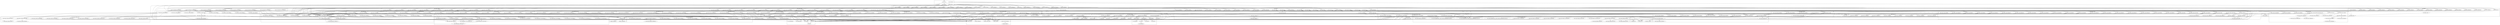 digraph {
graph [overlap=false]
subgraph cluster_Test_More_Tools {
	label="Test::More::Tools";
	"Test::More::Tools::BEGIN@11";
	"Test::More::Tools::BEGIN@7";
	"Test::More::Tools::BEGIN@3";
	"Test::More::Tools::BEGIN@12";
	"Test::More::Tools::BEGIN@2";
	"Test::More::Tools::BEGIN@5";
	"Test::More::Tools::BEGIN@145";
}
subgraph cluster_Test_Stream_ExitMagic_Context {
	label="Test::Stream::ExitMagic::Context";
	"Test::Stream::ExitMagic::Context::BEGIN@2";
	"Test::Stream::ExitMagic::Context::BEGIN@5";
	"Test::Stream::ExitMagic::Context::BEGIN@3";
	"Test::Stream::ExitMagic::Context::init";
	"Test::Stream::ExitMagic::Context::snapshot";
}
subgraph cluster_Test_Stream_Util {
	label="Test::Stream::Util";
	"Test::Stream::Util::_local_protect";
	"Test::Stream::Util::BEGIN@3";
	"Test::Stream::Util::BEGIN@7";
	"Test::Stream::Util::BEGIN@170";
	"Test::Stream::Util::BEGIN@5";
	"Test::Stream::Util::BEGIN@2";
	"Test::Stream::Util::BEGIN@6";
	"Test::Stream::Util::BEGIN@81";
}
subgraph cluster_Test_Stream_IOSets {
	label="Test::Stream::IOSets";
	"Test::Stream::IOSets::BEGIN@2";
	"Test::Stream::IOSets::open_handles";
	"Test::Stream::IOSets::BEGIN@3";
	"Test::Stream::IOSets::_apply_layers";
	"Test::Stream::IOSets::CORE:binmode";
	"Test::Stream::IOSets::BEGIN@5";
	"Test::Stream::IOSets::CORE:open";
	"Test::Stream::IOSets::new";
	"Test::Stream::IOSets::CORE:select";
	"Test::Stream::IOSets::_copy_io_layers";
	"Test::Stream::IOSets::_autoflush";
	"Test::Stream::IOSets::reset_legacy";
	"Test::Stream::IOSets::CORE:match";
	"Test::Stream::IOSets::init_legacy";
	"Test::Stream::IOSets::__ANON__[lib/Test/Stream/IOSets.pm:76]";
}
subgraph cluster_Test_Stream_Exporter_Meta {
	label="Test::Stream::Exporter::Meta";
	"Test::Stream::Exporter::Meta::add_default";
	"Test::Stream::Exporter::Meta::BEGIN@89";
	"Test::Stream::Exporter::Meta::BEGIN@3";
	"Test::Stream::Exporter::Meta::default";
	"Test::Stream::Exporter::Meta::get";
	"Test::Stream::Exporter::Meta::BEGIN@101";
	"Test::Stream::Exporter::Meta::add_default_bulk";
	"Test::Stream::Exporter::Meta::BEGIN@100";
	"Test::Stream::Exporter::Meta::exports";
	"Test::Stream::Exporter::Meta::new";
	"Test::Stream::Exporter::Meta::BEGIN@2";
	"Test::Stream::Exporter::Meta::BEGIN@100.1";
	"Test::Stream::Exporter::Meta::add";
	"Test::Stream::Exporter::Meta::add_bulk";
	"Test::Stream::Exporter::Meta::BEGIN@101.2";
	"Test::Stream::Exporter::Meta::BEGIN@5";
}
subgraph cluster_Test_Stream_Meta {
	label="Test::Stream::Meta";
	"Test::Stream::Meta::BEGIN@6";
	"Test::Stream::Meta::BEGIN@12";
	"Test::Stream::Meta::BEGIN@3";
	"Test::Stream::Meta::BEGIN@5";
	"Test::Stream::Meta::init_tester";
	"Test::Stream::Meta::is_tester";
	"Test::Stream::Meta::BEGIN@8";
	"Test::Stream::Meta::BEGIN@2";
	"Test::Stream::Meta::BEGIN@14";
}
subgraph cluster_Scalar_Util {
	label="Scalar::Util";
	"Scalar::Util::blessed";
	"Scalar::Util::weaken";
	"Scalar::Util::BEGIN@9";
}
subgraph cluster_Test_Stream_Event_Bail {
	label="Test::Stream::Event::Bail";
	"Test::Stream::Event::Bail::BEGIN@3";
	"Test::Stream::Event::Bail::BEGIN@2";
	"Test::Stream::Event::Bail::BEGIN@5";
}
subgraph cluster_Test_Stream_Carp {
	label="Test::Stream::Carp";
	"Test::Stream::Carp::BEGIN@2";
	"Test::Stream::Carp::BEGIN@5";
	"Test::Stream::Carp::BEGIN@3";
}
subgraph cluster_Test_More {
	label="Test::More";
	"Test::More::BEGIN@12";
	"Test::More::import_extra";
	"Test::More::BEGIN@16";
	"Test::More::BEGIN@15";
	"Test::More::BEGIN@121";
	"Test::More::BEGIN@225";
	"Test::More::BEGIN@10";
	"Test::More::done_testing";
	"Test::More::BEGIN@4";
	"Test::More::BEGIN@19";
	"Test::More::BEGIN@23";
	"Test::More::import";
	"Test::More::BEGIN@5";
	"Test::More::ok";
	"Test::More::BEGIN@11";
	"Test::More::BEGIN@3";
	"Test::More::BEGIN@18";
	"Test::More::BEGIN@13";
	"Test::More::BEGIN@53";
	"Test::More::BEGIN@260";
	"Test::More::BEGIN@21";
}
subgraph cluster_Test_Stream_Event_Note {
	label="Test::Stream::Event::Note";
	"Test::Stream::Event::Note::BEGIN@5";
	"Test::Stream::Event::Note::BEGIN@10";
	"Test::Stream::Event::Note::BEGIN@3";
	"Test::Stream::Event::Note::BEGIN@2";
}
subgraph cluster_Test_Stream_Exporter {
	label="Test::Stream::Exporter";
	"Test::Stream::Exporter::default_exports";
	"Test::Stream::Exporter::export_to";
	"Test::Stream::Exporter::__ANON__[lib/Test/Stream/Exporter.pm:39]";
	"Test::Stream::Exporter::exports";
	"Test::Stream::Exporter::BEGIN@3";
	"Test::Stream::Exporter::default_export";
	"Test::Stream::Exporter::cleanup";
	"Test::Stream::Exporter::export";
	"Test::Stream::Exporter::export_meta";
	"Test::Stream::Exporter::BEGIN@6";
	"Test::Stream::Exporter::import";
	"Test::Stream::Exporter::BEGIN@17";
	"Test::Stream::Exporter::CORE:subst";
	"Test::Stream::Exporter::BEGIN@72";
	"Test::Stream::Exporter::BEGIN@5";
	"Test::Stream::Exporter::BEGIN@2";
}
subgraph cluster_vars {
	label="vars";
	"vars::import";
	"vars::BEGIN@8";
	"vars::BEGIN@3";
	"vars::BEGIN@7";
	"vars::CORE:match";
}
subgraph cluster_Test_More_DeepCheck_Strict {
	label="Test::More::DeepCheck::Strict";
	"Test::More::DeepCheck::Strict::BEGIN@6";
	"Test::More::DeepCheck::Strict::BEGIN@8";
	"Test::More::DeepCheck::Strict::BEGIN@3";
	"Test::More::DeepCheck::Strict::BEGIN@63";
	"Test::More::DeepCheck::Strict::BEGIN@10";
	"Test::More::DeepCheck::Strict::BEGIN@5";
	"Test::More::DeepCheck::Strict::BEGIN@2";
	"Test::More::DeepCheck::Strict::BEGIN@7";
}
subgraph cluster_Test_Stream_ExitMagic {
	label="Test::Stream::ExitMagic";
	"Test::Stream::ExitMagic::BEGIN@7";
	"Test::Stream::ExitMagic::init";
	"Test::Stream::ExitMagic::do_magic";
	"Test::Stream::ExitMagic::BEGIN@2";
	"Test::Stream::ExitMagic::be_helpful_magic";
	"Test::Stream::ExitMagic::BEGIN@3";
}
subgraph cluster_warnings_register {
	label="warnings::register";
	"warnings::register::import";
}
subgraph cluster_PerlIO {
	label="PerlIO";
	"PerlIO::get_layers";
}
subgraph cluster_Test_Stream_Event_Ok {
	label="Test::Stream::Event::Ok";
	"Test::Stream::Event::Ok::BEGIN@9";
	"Test::Stream::Event::Ok::BEGIN@7";
	"Test::Stream::Event::Ok::init";
	"Test::Stream::Event::Ok::BEGIN@3";
	"Test::Stream::Event::Ok::BEGIN@136";
	"Test::Stream::Event::Ok::to_tap";
	"Test::Stream::Event::Ok::CORE:subst";
	"Test::Stream::Event::Ok::BEGIN@2";
	"Test::Stream::Event::Ok::BEGIN@6";
	"Test::Stream::Event::Ok::BEGIN@5";
}
subgraph cluster_Test_Stream_ArrayBase_Meta {
	label="Test::Stream::ArrayBase::Meta";
	"Test::Stream::ArrayBase::Meta::BEGIN@106";
	"Test::Stream::ArrayBase::Meta::BEGIN@3";
	"Test::Stream::ArrayBase::Meta::add_accessors";
	"Test::Stream::ArrayBase::Meta::BEGIN@2";
	"Test::Stream::ArrayBase::Meta::_GROW";
	"Test::Stream::ArrayBase::Meta::BEGIN@5";
	"Test::Stream::ArrayBase::Meta::get";
	"Test::Stream::ArrayBase::Meta::BEGIN@57";
	"Test::Stream::ArrayBase::Meta::new";
	"Test::Stream::ArrayBase::Meta::baseclass";
	"Test::Stream::ArrayBase::Meta::subclass";
	"Test::Stream::ArrayBase::Meta::fields";
}
subgraph cluster_Test_Stream_Block {
	label="Test::Stream::Block";
	"Test::Stream::Block::BEGIN@3";
	"Test::Stream::Block::BEGIN@6";
	"Test::Stream::Block::BEGIN@176";
	"Test::Stream::Block::BEGIN@8";
	"Test::Stream::Block::BEGIN@5";
	"Test::Stream::Block::BEGIN@2";
}
subgraph cluster_Config {
	label="Config";
	"Config::FETCH";
	"Config::TIEHASH";
	"Config::BEGIN@10";
	"Config::BEGIN@9";
	"Config::import";
	"Config::BEGIN@47";
	"Config::BEGIN@11";
}
subgraph cluster_UNIVERSAL {
	label="UNIVERSAL";
	"UNIVERSAL::VERSION";
	"UNIVERSAL::can";
	"UNIVERSAL::isa";
}
subgraph cluster_Test_Stream_Subtest {
	label="Test::Stream::Subtest";
	"Test::Stream::Subtest::BEGIN@38";
	"Test::Stream::Subtest::BEGIN@12";
	"Test::Stream::Subtest::BEGIN@5";
	"Test::Stream::Subtest::BEGIN@3";
	"Test::Stream::Subtest::BEGIN@10";
	"Test::Stream::Subtest::BEGIN@14";
	"Test::Stream::Subtest::BEGIN@11";
	"Test::Stream::Subtest::BEGIN@9";
	"Test::Stream::Subtest::BEGIN@2";
}
subgraph cluster_strict {
	label="strict";
	"strict::CORE:regcomp";
	"strict::CORE:match";
	"strict::import";
	"strict::bits";
	"strict::unimport";
}
subgraph cluster_Test_Stream_HashBase {
	label="Test::Stream::HashBase";
	"Test::Stream::HashBase::BEGIN@9";
	"Test::Stream::HashBase::BEGIN@3";
	"Test::Stream::HashBase::BEGIN@2";
	"Test::Stream::HashBase::apply_to";
	"Test::Stream::HashBase::BEGIN@5";
	"Test::Stream::HashBase::BEGIN@6";
	"Test::Stream::HashBase::CORE:subst";
	"Test::Stream::HashBase::new";
	"Test::Stream::HashBase::BEGIN@7";
	"Test::Stream::HashBase::new_ordered";
	"Test::Stream::HashBase::BEGIN@24";
	"Test::Stream::HashBase::import";
}
subgraph cluster_Test_Stream_Event {
	label="Test::Stream::Event";
	"Test::Stream::Event::BEGIN@3";
	"Test::Stream::Event::BEGIN@5";
	"Test::Stream::Event::init";
	"Test::Stream::Event::BEGIN@6";
	"Test::Stream::Event::encoding";
	"Test::Stream::Event::import";
	"Test::Stream::Event::BEGIN@2";
	"Test::Stream::Event::BEGIN@8";
}
subgraph cluster_Test_Stream_Event_Plan {
	label="Test::Stream::Event::Plan";
	"Test::Stream::Event::Plan::BEGIN@10";
	"Test::Stream::Event::Plan::BEGIN@3";
	"Test::Stream::Event::Plan::BEGIN@5";
	"Test::Stream::Event::Plan::init";
	"Test::Stream::Event::Plan::to_tap";
	"Test::Stream::Event::Plan::BEGIN@2";
}
subgraph cluster_warnings {
	label="warnings";
	"warnings::CORE:regcomp";
	"warnings::import";
	"warnings::_mkMask";
	"warnings::register_categories";
	"warnings::CORE:match";
	"warnings::unimport";
}
subgraph cluster_List_Util {
	label="List::Util";
	"List::Util::BEGIN@9";
	"List::Util::BEGIN@30";
}
subgraph cluster_version {
	label="version";
	"version::(cmp";
	"version::(bool";
}
subgraph cluster_main {
	label="main";
	"main::BEGIN@2";
	"main::RUNTIME";
	"main::BEGIN@1";
	"main::BEGIN@4";
	"main::NULL";
}
subgraph cluster_Test_More_DeepCheck {
	label="Test::More::DeepCheck";
	"Test::More::DeepCheck::BEGIN@2";
	"Test::More::DeepCheck::BEGIN@3";
	"Test::More::DeepCheck::BEGIN@5";
}
subgraph cluster_Test_Stream_Context {
	label="Test::Stream::Context";
	"Test::Stream::Context::BEGIN@7";
	"Test::Stream::Context::BEGIN@427";
	"Test::Stream::Context::BEGIN@408";
	"Test::Stream::Context::BEGIN@2";
	"Test::Stream::Context::BEGIN@9";
	"Test::Stream::Context::BEGIN@12";
	"Test::Stream::Context::BEGIN@386";
	"Test::Stream::Context::CORE:match";
	"Test::Stream::Context::ok";
	"Test::Stream::Context::DESTROY";
	"Test::Stream::Context::BEGIN@18";
	"Test::Stream::Context::BEGIN@3";
	"Test::Stream::Context::BEGIN@5";
	"Test::Stream::Context::_plan";
	"Test::Stream::Context::BEGIN@11";
	"Test::Stream::Context::finish";
	"Test::Stream::Context::context";
	"Test::Stream::Context::BEGIN@10";
	"Test::Stream::Context::BEGIN@407";
	"Test::Stream::Context::register_event";
	"Test::Stream::Context::CORE:subst";
	"Test::Stream::Context::BEGIN@434";
	"Test::Stream::Context::snapshot";
	"Test::Stream::Context::BEGIN@14";
	"Test::Stream::Context::_find_context";
	"Test::Stream::Context::BEGIN@426";
	"Test::Stream::Context::BEGIN@78";
	"Test::Stream::Context::BEGIN@24";
	"Test::Stream::Context::_ok";
	"Test::Stream::Context::BEGIN@77";
	"Test::Stream::Context::done_testing";
}
subgraph cluster_Test_Stream_HashBase_Meta {
	label="Test::Stream::HashBase::Meta";
	"Test::Stream::HashBase::Meta::BEGIN@79";
	"Test::Stream::HashBase::Meta::add_accessors";
	"Test::Stream::HashBase::Meta::get";
	"Test::Stream::HashBase::Meta::fields";
	"Test::Stream::HashBase::Meta::BEGIN@3";
	"Test::Stream::HashBase::Meta::__ANON__[lib/Test/Stream/HashBase/Meta.pm:81]";
	"Test::Stream::HashBase::Meta::BEGIN@5";
	"Test::Stream::HashBase::Meta::BEGIN@2";
	"Test::Stream::HashBase::Meta::order";
	"Test::Stream::HashBase::Meta::__ANON__[lib/Test/Stream/HashBase/Meta.pm:82]";
	"Test::Stream::HashBase::Meta::subclass";
	"Test::Stream::HashBase::Meta::new";
	"Test::Stream::HashBase::Meta::baseclass";
	"Test::Stream::HashBase::Meta::__ANON__[lib/Test/Stream/HashBase/Meta.pm:80]";
	"Test::Stream::HashBase::Meta::BEGIN@55";
}
subgraph cluster_Test_Stream {
	label="Test::Stream";
	"Test::Stream::BEGIN@47";
	"Test::Stream::init";
	"Test::Stream::_update_state";
	"Test::Stream::BEGIN@631";
	"Test::Stream::_finalize_event";
	"Test::Stream::BEGIN@3";
	"Test::Stream::ended";
	"Test::Stream::BEGIN@9";
	"Test::Stream::failed";
	"Test::Stream::BEGIN@11";
	"Test::Stream::before_import";
	"Test::Stream::BEGIN@2";
	"Test::Stream::shared";
	"Test::Stream::plan";
	"Test::Stream::BEGIN@15";
	"Test::Stream::END";
	"Test::Stream::send";
	"Test::Stream::_render_tap";
	"Test::Stream::BEGIN@8";
	"Test::Stream::BEGIN@13";
	"Test::Stream::CORE:print";
	"Test::Stream::BEGIN@12";
	"Test::Stream::_process_event";
	"Test::Stream::_reset";
	"Test::Stream::count";
	"Test::Stream::done_testing";
	"Test::Stream::BEGIN@10";
	"Test::Stream::BEGIN@662";
}
subgraph cluster_Test_Stream_Event_Diag {
	label="Test::Stream::Event::Diag";
	"Test::Stream::Event::Diag::BEGIN@5";
	"Test::Stream::Event::Diag::BEGIN@11";
	"Test::Stream::Event::Diag::BEGIN@3";
	"Test::Stream::Event::Diag::BEGIN@2";
	"Test::Stream::Event::Diag::BEGIN@10";
	"Test::Stream::Event::Diag::BEGIN@12";
}
subgraph cluster_Exporter {
	label="Exporter";
	"Exporter::import";
	"Exporter::CORE:subst";
	"Exporter::CORE:match";
}
subgraph cluster_Test_Stream_Event_Subtest {
	label="Test::Stream::Event::Subtest";
	"Test::Stream::Event::Subtest::BEGIN@7";
	"Test::Stream::Event::Subtest::BEGIN@3";
	"Test::Stream::Event::Subtest::BEGIN@9";
	"Test::Stream::Event::Subtest::BEGIN@5";
	"Test::Stream::Event::Subtest::BEGIN@6";
	"Test::Stream::Event::Subtest::BEGIN@2";
}
subgraph cluster_Test_Stream_ArrayBase {
	label="Test::Stream::ArrayBase";
	"Test::Stream::ArrayBase::BEGIN@7";
	"Test::Stream::ArrayBase::import";
	"Test::Stream::ArrayBase::CORE:subst";
	"Test::Stream::ArrayBase::BEGIN@3";
	"Test::Stream::ArrayBase::apply_to";
	"Test::Stream::ArrayBase::BEGIN@5";
	"Test::Stream::ArrayBase::BEGIN@6";
	"Test::Stream::ArrayBase::BEGIN@9";
	"Test::Stream::ArrayBase::BEGIN@29";
	"Test::Stream::ArrayBase::BEGIN@2";
}
subgraph cluster_XSLoader {
	label="XSLoader";
	"XSLoader::load";
}
subgraph cluster_Test_Builder {
	label="Test::Builder";
	"Test::Builder::BEGIN@5";
	"Test::Builder::BEGIN@944";
	"Test::Builder::create";
	"Test::Builder::BEGIN@262";
	"Test::Builder::BEGIN@15";
	"Test::Builder::BEGIN@11";
	"Test::Builder::BEGIN@261";
	"Test::Builder::BEGIN@3";
	"Test::Builder::BEGIN@12";
	"Test::Builder::new";
	"Test::Builder::BEGIN@22";
	"Test::Builder::BEGIN@17";
	"Test::Builder::reset";
	"Test::Builder::BEGIN@13";
	"Test::Builder::BEGIN@18";
	"Test::Builder::BEGIN@4";
	"Test::Builder::BEGIN@14";
	"Test::Builder::BEGIN@20";
}
subgraph cluster_Test_Stream_Threads {
	label="Test::Stream::Threads";
	"Test::Stream::Threads::BEGIN@5";
	"Test::Stream::Threads::BEGIN@3";
	"Test::Stream::Threads::BEGIN@2";
	"Test::Stream::Threads::BEGIN@6";
	"Test::Stream::Threads::BEGIN@23";
}
subgraph cluster_Test_Stream_PackageUtil {
	label="Test::Stream::PackageUtil";
	"Test::Stream::PackageUtil::BEGIN@61";
	"Test::Stream::PackageUtil::BEGIN@47";
	"Test::Stream::PackageUtil::BEGIN@3";
	"Test::Stream::PackageUtil::import";
	"Test::Stream::PackageUtil::package_purge_sym";
	"Test::Stream::PackageUtil::BEGIN@46";
	"Test::Stream::PackageUtil::BEGIN@2";
	"Test::Stream::PackageUtil::package_sym";
	"Test::Stream::PackageUtil::BEGIN@19";
	"Test::Stream::PackageUtil::CORE:match";
}
subgraph cluster_Test_Stream_Toolset {
	label="Test::Stream::Toolset";
	"Test::Stream::Toolset::BEGIN@2";
	"Test::Stream::Toolset::BEGIN@3";
	"Test::Stream::Toolset::BEGIN@7";
	"Test::Stream::Toolset::BEGIN@15";
	"Test::Stream::Toolset::BEGIN@14";
	"Test::Stream::Toolset::BEGIN@11";
	"Test::Stream::Toolset::BEGIN@5";
	"Test::Stream::Toolset::BEGIN@10";
	"Test::Stream::Toolset::__ANON__[lib/Test/Stream/Toolset.pm:58]";
	"Test::Stream::Toolset::BEGIN@12";
	"Test::Stream::Toolset::BEGIN@13";
	"Test::Stream::Toolset::BEGIN@6";
	"Test::Stream::Toolset::BEGIN@18";
	"Test::Stream::Toolset::BEGIN@16";
}
subgraph cluster_Test_Stream_Event_Finish {
	label="Test::Stream::Event::Finish";
	"Test::Stream::Event::Finish::BEGIN@2";
	"Test::Stream::Event::Finish::BEGIN@5";
	"Test::Stream::Event::Finish::BEGIN@3";
}
"Test::Stream::Context::context" -> "Test::Stream::Meta::is_tester";
"Test::Builder::BEGIN@22" -> "Test::Stream::Meta::is_tester";
"Test::Stream::Toolset::BEGIN@16" -> "Test::Stream::Event::Subtest::BEGIN@6";
"Exporter::import" -> "Exporter::CORE:match";
"Test::Stream::Carp::BEGIN@5" -> "Test::Stream::Exporter::BEGIN@2";
"main::BEGIN@4" -> "Test::More::BEGIN@13";
"Test::Stream::Threads::BEGIN@6" -> "Config::BEGIN@10";
"Test::Stream::ArrayBase::import" -> "Test::Stream::ArrayBase::apply_to";
"Test::More::DeepCheck::Strict::BEGIN@10" -> "Test::Stream::ArrayBase::BEGIN@9";
"Test::Stream::IOSets::open_handles" -> "Test::Stream::IOSets::CORE:open";
"main::BEGIN@1" -> "strict::CORE:match";
"Test::Stream::Context::BEGIN@11" -> "Test::Stream::Util::BEGIN@6";
"Test::Stream::Toolset::BEGIN@16" -> "Test::Stream::Event::Subtest::BEGIN@2";
"Test::More::BEGIN@21" -> "Test::Builder::BEGIN@4";
"Test::More::BEGIN@19" -> "Test::More::DeepCheck::Strict::BEGIN@8";
"Test::Stream::IOSets::new" -> "Test::Stream::IOSets::reset_legacy";
"Config::BEGIN@11" -> "vars::BEGIN@8";
"Test::Stream::shared" -> "Test::Stream::ExitMagic::Context::BEGIN@2";
"Test::Stream::Context::BEGIN@12" -> "Test::Stream::Meta::BEGIN@3";
"Test::Stream::Subtest::BEGIN@14" -> "Test::Stream::Block::BEGIN@6";
"Test::Stream::Toolset::BEGIN@10" -> "Test::Stream::Event::Bail::BEGIN@3";
"Test::Stream::Exporter::default_exports" -> "Test::Stream::Exporter::Meta::add_default_bulk";
"Test::Stream::Exporter::Meta::new" -> "Test::Stream::Exporter::Meta::add_default_bulk";
"main::BEGIN@4" -> "Test::More::BEGIN@3";
"Test::Stream::Toolset::BEGIN@11" -> "Test::Stream::Event::Diag::BEGIN@10";
"Test::More::BEGIN@10" -> "Test::Stream::BEGIN@2";
"Test::Stream::Context::BEGIN@9" -> "Test::Stream::Threads::BEGIN@6";
"main::BEGIN@4" -> "Test::More::BEGIN@12";
"Test::Stream::Threads::BEGIN@6" -> "Config::BEGIN@9";
"Test::More::BEGIN@13" -> "Test::Stream::Subtest::BEGIN@14";
"Test::Stream::Exporter::BEGIN@5" -> "Test::Stream::PackageUtil::BEGIN@2";
"Test::Stream::Threads::BEGIN@6" -> "Config::BEGIN@47";
"Test::Stream::Toolset::BEGIN@10" -> "Test::Stream::Event::Bail::BEGIN@5";
"Test::Stream::Toolset::BEGIN@13" -> "Test::Stream::Event::Note::BEGIN@5";
"Test::More::BEGIN@21" -> "Test::Builder::BEGIN@14";
"Test::Stream::_update_state" -> "Test::Stream::ExitMagic::Context::snapshot";
"Test::Stream::Context::finish" -> "Test::Stream::ExitMagic::Context::snapshot";
"Test::More::done_testing" -> "Test::Stream::Context::context";
"Test::More::ok" -> "Test::Stream::Context::context";
"Test::Stream::Toolset::__ANON__[lib/Test/Stream/Toolset.pm:58]" -> "Test::Stream::Context::context";
"main::RUNTIME" -> "Test::More::done_testing";
"Test::Stream::Subtest::BEGIN@14" -> "Test::Stream::Block::BEGIN@176";
"Test::More::ok" -> "Test::Stream::Context::ok";
"Test::Stream::IOSets::_copy_io_layers" -> "Test::Stream::Util::_local_protect";
"Test::Stream::send" -> "Test::Stream::_finalize_event";
"Test::Stream::send" -> "Test::Stream::_process_event";
"Test::Stream::Event::Plan::init" -> "Test::Stream::HashBase::Meta::__ANON__[lib/Test/Stream/HashBase/Meta.pm:81]";
"Test::Stream::Event::Ok::init" -> "Test::Stream::HashBase::Meta::__ANON__[lib/Test/Stream/HashBase/Meta.pm:81]";
"Test::Builder::BEGIN@22" -> "Test::Stream::HashBase::Meta::__ANON__[lib/Test/Stream/HashBase/Meta.pm:81]";
"Test::Stream::init" -> "Test::Stream::HashBase::Meta::__ANON__[lib/Test/Stream/HashBase/Meta.pm:81]";
"Test::Stream::shared" -> "Test::Stream::HashBase::Meta::__ANON__[lib/Test/Stream/HashBase/Meta.pm:81]";
"Test::Stream::Exporter::BEGIN@5" -> "Test::Stream::PackageUtil::BEGIN@46";
"Test::Stream::Toolset::BEGIN@15" -> "Test::Stream::Event::Plan::BEGIN@2";
"Test::Stream::Exporter::export_to" -> "Test::Stream::Exporter::CORE:subst";
"Test::Stream::BEGIN@8" -> "Test::Stream::Context::BEGIN@24";
"Test::Stream::Context::_plan" -> "Test::Stream::send";
"Test::Stream::Context::finish" -> "Test::Stream::send";
"Test::Stream::Context::_ok" -> "Test::Stream::send";
"Test::Stream::Exporter::BEGIN@6" -> "Test::Stream::Exporter::Meta::BEGIN@89";
"Test::More::DeepCheck::Strict::BEGIN@2" -> "strict::import";
"Test::More::BEGIN@4" -> "strict::import";
"Scalar::Util::BEGIN@9" -> "strict::import";
"Test::Stream::BEGIN@2" -> "strict::import";
"Test::Stream::Event::BEGIN@2" -> "strict::import";
"Config::BEGIN@9" -> "strict::import";
"Test::Stream::Meta::BEGIN@2" -> "strict::import";
"Test::Stream::PackageUtil::BEGIN@2" -> "strict::import";
"Test::Stream::Context::BEGIN@2" -> "strict::import";
"Test::Stream::HashBase::BEGIN@2" -> "strict::import";
"Test::Stream::ArrayBase::BEGIN@2" -> "strict::import";
"main::BEGIN@1" -> "strict::import";
"Test::Stream::Event::Note::BEGIN@2" -> "strict::import";
"Test::Stream::Carp::BEGIN@2" -> "strict::import";
"Test::Stream::Event::Finish::BEGIN@2" -> "strict::import";
"Test::Stream::ExitMagic::BEGIN@2" -> "strict::import";
"Test::Stream::Exporter::Meta::BEGIN@2" -> "strict::import";
"Test::Stream::Threads::BEGIN@2" -> "strict::import";
"Test::Stream::Block::BEGIN@2" -> "strict::import";
"List::Util::BEGIN@9" -> "strict::import";
"Test::Stream::Event::Bail::BEGIN@2" -> "strict::import";
"Test::More::DeepCheck::BEGIN@2" -> "strict::import";
"vars::BEGIN@8" -> "strict::import";
"Test::Stream::ExitMagic::Context::BEGIN@2" -> "strict::import";
"Test::Stream::ArrayBase::Meta::BEGIN@2" -> "strict::import";
"Test::Stream::Event::Diag::BEGIN@2" -> "strict::import";
"Test::Stream::Event::Subtest::BEGIN@2" -> "strict::import";
"Test::Stream::HashBase::Meta::BEGIN@2" -> "strict::import";
"Test::More::Tools::BEGIN@2" -> "strict::import";
"Test::Builder::BEGIN@4" -> "strict::import";
"Test::Stream::IOSets::BEGIN@2" -> "strict::import";
"Test::Stream::Util::BEGIN@2" -> "strict::import";
"Test::Stream::Exporter::BEGIN@2" -> "strict::import";
"Test::Stream::Event::Plan::BEGIN@2" -> "strict::import";
"Test::Stream::Event::Ok::BEGIN@2" -> "strict::import";
"Test::Stream::Subtest::BEGIN@2" -> "strict::import";
"Test::Stream::Toolset::BEGIN@2" -> "strict::import";
"Test::Stream::Exporter::Meta::BEGIN@5" -> "Test::Stream::PackageUtil::import";
"Test::Stream::Meta::BEGIN@12" -> "Test::Stream::PackageUtil::import";
"Test::Stream::Exporter::BEGIN@5" -> "Test::Stream::PackageUtil::import";
"strict::import" -> "strict::bits";
"strict::unimport" -> "strict::bits";
"Test::More::BEGIN@10" -> "Test::Stream::BEGIN@12";
"main::BEGIN@4" -> "Test::More::BEGIN@260";
"Test::Stream::BEGIN@10" -> "Test::Stream::IOSets::BEGIN@5";
"Test::Stream::HashBase::new_ordered" -> "Test::Stream::HashBase::new";
"Test::Stream::shared" -> "Test::Stream::HashBase::new";
"Test::Stream::ExitMagic::do_magic" -> "Test::Stream::HashBase::new";
"Test::Stream::Toolset::BEGIN@11" -> "Test::Stream::Event::Diag::BEGIN@2";
"Test::More::BEGIN@21" -> "Test::Builder::BEGIN@18";
"Test::More::BEGIN@18" -> "Test::More::Tools::BEGIN@2";
"Test::Stream::HashBase::new" -> "Test::Stream::ExitMagic::init";
"Test::Stream::BEGIN@10" -> "Test::Stream::IOSets::BEGIN@2";
"Test::More::BEGIN@12" -> "Test::Stream::Exporter::export";
"Test::Stream::Context::BEGIN@7" -> "Test::Stream::Exporter::export";
"Test::Stream::Exporter::BEGIN@5" -> "Test::Stream::PackageUtil::BEGIN@61";
"Test::Stream::Context::BEGIN@9" -> "Test::Stream::Threads::BEGIN@3";
"Test::Stream::HashBase::Meta::subclass" -> "Test::Stream::HashBase::Meta::get";
"Test::Stream::HashBase::apply_to" -> "Test::Stream::HashBase::Meta::get";
"Test::More::DeepCheck::Strict::BEGIN@10" -> "Test::Stream::ArrayBase::BEGIN@3";
"Test::Stream::Carp::BEGIN@5" -> "Test::Stream::Exporter::BEGIN@6";
"Test::Stream::BEGIN@8" -> "Test::Stream::Context::BEGIN@10";
"Test::More::BEGIN@12" -> "Test::Stream::Toolset::BEGIN@18";
"Test::More::BEGIN@21" -> "Test::Builder::BEGIN@12";
"main::BEGIN@4" -> "Test::More::BEGIN@121";
"Test::Stream::_render_tap" -> "Test::Stream::Event::encoding";
"Test::Stream::ExitMagic::do_magic" -> "Test::Stream::failed";
"Test::Stream::BEGIN@8" -> "Test::Stream::Context::BEGIN@7";
"Test::Stream::Context::BEGIN@10" -> "Test::Stream::Event::BEGIN@2";
"Test::Stream::HashBase::new" -> "Test::Stream::Event::Plan::init";
"Test::Stream::Event::BEGIN@8" -> "Test::Stream::HashBase::BEGIN@24";
"Test::Stream::shared" -> "Test::Stream::ExitMagic::BEGIN@7";
"Test::Stream::BEGIN@8" -> "Test::Stream::Context::BEGIN@11";
"warnings::register::import" -> "warnings::register_categories";
"Test::Stream::Exporter::BEGIN@17" -> "Test::Stream::Exporter::Meta::new";
"Test::Stream::ArrayBase::apply_to" -> "Test::Stream::Exporter::Meta::new";
"Test::Stream::Exporter::import" -> "Test::Stream::Exporter::Meta::new";
"Test::Stream::Exporter::export_to" -> "Test::Stream::Exporter::Meta::new";
"Test::Stream::_render_tap" -> "Test::Stream::Event::Plan::to_tap";
"Test::Stream::BEGIN@10" -> "Test::Stream::IOSets::init_legacy";
"Test::Stream::Threads::BEGIN@6" -> "Config::TIEHASH";
"Test::Stream::ArrayBase::apply_to" -> "Test::Stream::ArrayBase::Meta::subclass";
"Test::Stream::Subtest::BEGIN@14" -> "Test::Stream::Block::BEGIN@3";
"Test::Stream::ExitMagic::be_helpful_magic" -> "Test::Stream::HashBase::Meta::__ANON__[lib/Test/Stream/HashBase/Meta.pm:80]";
"Test::Stream::ended" -> "Test::Stream::HashBase::Meta::__ANON__[lib/Test/Stream/HashBase/Meta.pm:80]";
"Test::Stream::ExitMagic::do_magic" -> "Test::Stream::HashBase::Meta::__ANON__[lib/Test/Stream/HashBase/Meta.pm:80]";
"Test::Stream::_update_state" -> "Test::Stream::HashBase::Meta::__ANON__[lib/Test/Stream/HashBase/Meta.pm:80]";
"Test::Stream::_finalize_event" -> "Test::Stream::HashBase::Meta::__ANON__[lib/Test/Stream/HashBase/Meta.pm:80]";
"Test::Stream::Context::_plan" -> "Test::Stream::HashBase::Meta::__ANON__[lib/Test/Stream/HashBase/Meta.pm:80]";
"Test::Stream::Event::Plan::to_tap" -> "Test::Stream::HashBase::Meta::__ANON__[lib/Test/Stream/HashBase/Meta.pm:80]";
"Test::Stream::Context::finish" -> "Test::Stream::HashBase::Meta::__ANON__[lib/Test/Stream/HashBase/Meta.pm:80]";
"Test::Stream::Context::context" -> "Test::Stream::HashBase::Meta::__ANON__[lib/Test/Stream/HashBase/Meta.pm:80]";
"Test::Stream::END" -> "Test::Stream::HashBase::Meta::__ANON__[lib/Test/Stream/HashBase/Meta.pm:80]";
"Test::Stream::Event::Ok::init" -> "Test::Stream::HashBase::Meta::__ANON__[lib/Test/Stream/HashBase/Meta.pm:80]";
"Test::Stream::Event::Plan::init" -> "Test::Stream::HashBase::Meta::__ANON__[lib/Test/Stream/HashBase/Meta.pm:80]";
"Test::Builder::reset" -> "Test::Stream::HashBase::Meta::__ANON__[lib/Test/Stream/HashBase/Meta.pm:80]";
"Test::Stream::plan" -> "Test::Stream::HashBase::Meta::__ANON__[lib/Test/Stream/HashBase/Meta.pm:80]";
"Test::Stream::Event::encoding" -> "Test::Stream::HashBase::Meta::__ANON__[lib/Test/Stream/HashBase/Meta.pm:80]";
"Test::Stream::failed" -> "Test::Stream::HashBase::Meta::__ANON__[lib/Test/Stream/HashBase/Meta.pm:80]";
"Test::Stream::Event::Ok::to_tap" -> "Test::Stream::HashBase::Meta::__ANON__[lib/Test/Stream/HashBase/Meta.pm:80]";
"Test::Stream::Event::init" -> "Test::Stream::HashBase::Meta::__ANON__[lib/Test/Stream/HashBase/Meta.pm:80]";
"Test::Stream::Context::_ok" -> "Test::Stream::HashBase::Meta::__ANON__[lib/Test/Stream/HashBase/Meta.pm:80]";
"Test::Stream::send" -> "Test::Stream::HashBase::Meta::__ANON__[lib/Test/Stream/HashBase/Meta.pm:80]";
"Test::Stream::Context::done_testing" -> "Test::Stream::HashBase::Meta::__ANON__[lib/Test/Stream/HashBase/Meta.pm:80]";
"Test::Stream::_render_tap" -> "Test::Stream::HashBase::Meta::__ANON__[lib/Test/Stream/HashBase/Meta.pm:80]";
"Test::Stream::done_testing" -> "Test::Stream::HashBase::Meta::__ANON__[lib/Test/Stream/HashBase/Meta.pm:80]";
"Test::Stream::count" -> "Test::Stream::HashBase::Meta::__ANON__[lib/Test/Stream/HashBase/Meta.pm:80]";
"Test::Stream::_reset" -> "Test::Stream::HashBase::Meta::__ANON__[lib/Test/Stream/HashBase/Meta.pm:80]";
"Test::Stream::_process_event" -> "Test::Stream::HashBase::Meta::__ANON__[lib/Test/Stream/HashBase/Meta.pm:80]";
"Test::Stream::ArrayBase::apply_to" -> "Test::Stream::ArrayBase::Meta::add_accessors";
"Test::Stream::HashBase::Meta::subclass" -> "Test::Stream::HashBase::Meta::fields";
"Test::Stream::ExitMagic::do_magic" -> "Test::Stream::count";
"Test::Stream::BEGIN@8" -> "Test::Stream::Context::BEGIN@407";
"Test::Stream::Exporter::default_exports" -> "Test::Stream::Exporter::export_meta";
"Test::Stream::Exporter::export" -> "Test::Stream::Exporter::export_meta";
"Test::Stream::Exporter::exports" -> "Test::Stream::Exporter::export_meta";
"Test::Stream::Exporter::default_export" -> "Test::Stream::Exporter::export_meta";
"Test::Stream::Threads::BEGIN@6" -> "Config::BEGIN@11";
"Test::More::BEGIN@10" -> "Test::Stream::BEGIN@10";
"Test::More::BEGIN@21" -> "Test::Builder::BEGIN@15";
"Test::Stream::shared" -> "Test::Stream::ExitMagic::Context::BEGIN@3";
"Config::BEGIN@11" -> "vars::BEGIN@7";
"Test::Stream::Context::ok" -> "Test::Stream::Context::_ok";
"Test::Stream::ExitMagic::init" -> "Test::Stream::HashBase::Meta::__ANON__[lib/Test/Stream/HashBase/Meta.pm:82]";
"Test::Stream::ExitMagic::Context::init" -> "Test::Stream::HashBase::Meta::__ANON__[lib/Test/Stream/HashBase/Meta.pm:82]";
"Test::More::BEGIN@19" -> "Test::More::DeepCheck::Strict::BEGIN@5";
"Test::Stream::Event::Ok::to_tap" -> "Test::Stream::Event::Ok::CORE:subst";
"Test::Stream::ExitMagic::do_magic" -> "Test::Stream::plan";
"main::BEGIN@4" -> "Test::More::BEGIN@15";
"Test::More::BEGIN@13" -> "Test::Stream::Subtest::BEGIN@10";
"Test::Stream::HashBase::new" -> "Test::Stream::Event::Ok::init";
"Test::Stream::Threads::BEGIN@6" -> "version::(bool";
"Test::More::BEGIN@19" -> "Test::More::DeepCheck::Strict::BEGIN@7";
"Test::Stream::Exporter::Meta::add" -> "Test::Stream::Exporter::Meta::exports";
"Test::Stream::Exporter::Meta::add_bulk" -> "Test::Stream::Exporter::Meta::exports";
"Test::Stream::Exporter::export_to" -> "Test::Stream::Exporter::Meta::exports";
"Test::Stream::Exporter::Meta::add_default_bulk" -> "Test::Stream::Exporter::Meta::exports";
"Test::Stream::Context::BEGIN@5" -> "List::Util::BEGIN@9";
"Test::Stream::Context::BEGIN@10" -> "Test::Stream::Event::BEGIN@3";
"Test::Stream::Context::snapshot" -> "Scalar::Util::blessed";
"Test::More::done_testing" -> "Test::Stream::Context::DESTROY";
"Test::Stream::_update_state" -> "Test::Stream::Context::DESTROY";
"Test::Stream::Toolset::__ANON__[lib/Test/Stream/Toolset.pm:58]" -> "Test::Stream::Context::DESTROY";
"Test::More::ok" -> "Test::Stream::Context::DESTROY";
"Test::Stream::Context::BEGIN@5" -> "XSLoader::load";
"Test::Stream::END" -> "Test::Stream::ExitMagic::do_magic";
"Test::Stream::send" -> "Test::Stream::_update_state";
"Test::Stream::HashBase::BEGIN@7" -> "Exporter::import";
"Test::More::DeepCheck::Strict::BEGIN@5" -> "Exporter::import";
"Test::More::Tools::BEGIN@12" -> "Exporter::import";
"Test::Stream::Event::Subtest::BEGIN@5" -> "Exporter::import";
"Test::Stream::Context::BEGIN@5" -> "Exporter::import";
"Test::Stream::Event::BEGIN@5" -> "Exporter::import";
"Test::Stream::Event::Ok::BEGIN@5" -> "Exporter::import";
"Test::Stream::Util::BEGIN@5" -> "Exporter::import";
"Test::Builder::BEGIN@18" -> "Exporter::import";
"Test::Stream::Subtest::BEGIN@10" -> "Exporter::import";
"Test::More::BEGIN@16" -> "Exporter::import";
"Test::Stream::Event::Diag::BEGIN@11" -> "Exporter::import";
"Test::Stream::Block::BEGIN@5" -> "Exporter::import";
"Test::Stream::ArrayBase::BEGIN@7" -> "Exporter::import";
"Test::More::BEGIN@18" -> "Test::More::Tools::BEGIN@11";
"Test::Stream::shared" -> "Test::Stream::ExitMagic::Context::BEGIN@5";
"Test::More::BEGIN@19" -> "Test::More::DeepCheck::Strict::BEGIN@10";
"Test::Stream::Exporter::export_to" -> "Test::Stream::Exporter::Meta::default";
"main::BEGIN@2" -> "warnings::CORE:regcomp";
"Test::Stream::ArrayBase::apply_to" -> "Test::Stream::ArrayBase::CORE:subst";
"Test::Stream::Exporter::BEGIN@5" -> "Test::Stream::PackageUtil::BEGIN@19";
"Test::Stream::Toolset::BEGIN@16" -> "Test::Stream::Event::Subtest::BEGIN@5";
"Test::Stream::shared" -> "Test::Stream::ExitMagic::BEGIN@3";
"Test::Stream::Event::BEGIN@8" -> "Test::Stream::HashBase::BEGIN@5";
"Test::More::BEGIN@12" -> "Test::Stream::Toolset::BEGIN@12";
"Test::Stream::Toolset::BEGIN@11" -> "Test::Stream::Event::Diag::BEGIN@12";
"Test::Stream::_render_tap" -> "Test::Stream::Event::Ok::to_tap";
"Test::Stream::ArrayBase::apply_to" -> "Test::Stream::ArrayBase::Meta::new";
"Test::Stream::Context::BEGIN@11" -> "Test::Stream::Util::BEGIN@3";
"main::NULL" -> "main::BEGIN@4";
"Test::Stream::Toolset::BEGIN@11" -> "Test::Stream::Event::import";
"Test::Stream::Event::Diag::BEGIN@5" -> "Test::Stream::Event::import";
"Test::Stream::Toolset::BEGIN@15" -> "Test::Stream::Event::import";
"Test::Stream::Toolset::BEGIN@14" -> "Test::Stream::Event::import";
"Test::Stream::Event::Ok::BEGIN@9" -> "Test::Stream::Event::import";
"Test::Stream::Event::Finish::BEGIN@5" -> "Test::Stream::Event::import";
"Test::Stream::Toolset::BEGIN@13" -> "Test::Stream::Event::import";
"Test::Stream::Toolset::BEGIN@16" -> "Test::Stream::Event::import";
"Test::Stream::Event::Note::BEGIN@5" -> "Test::Stream::Event::import";
"Test::Stream::Event::Bail::BEGIN@5" -> "Test::Stream::Event::import";
"Test::Stream::Event::Subtest::BEGIN@9" -> "Test::Stream::Event::import";
"Test::Stream::Toolset::BEGIN@10" -> "Test::Stream::Event::import";
"Test::Stream::Event::Plan::BEGIN@5" -> "Test::Stream::Event::import";
"Test::Stream::Toolset::BEGIN@12" -> "Test::Stream::Event::import";
"Test::Stream::BEGIN@8" -> "Test::Stream::Context::BEGIN@386";
"Test::More::BEGIN@13" -> "Test::Stream::Subtest::BEGIN@9";
"Test::More::import" -> "Test::More::import_extra";
"Test::Stream::Context::BEGIN@12" -> "Test::Stream::Meta::BEGIN@2";
"Test::Stream::Context::BEGIN@9" -> "Test::Stream::Threads::BEGIN@5";
"Test::Stream::Context::context" -> "Test::Stream::Context::_find_context";
"Test::Stream::BEGIN@47" -> "Test::Stream::Exporter::import";
"Test::Stream::Subtest::BEGIN@5" -> "Test::Stream::Exporter::import";
"Test::Stream::Toolset::BEGIN@18" -> "Test::Stream::Exporter::import";
"Test::Stream::Threads::BEGIN@23" -> "Test::Stream::Exporter::import";
"Test::More::Tools::BEGIN@7" -> "Test::Stream::Exporter::import";
"Test::Stream::Context::BEGIN@18" -> "Test::Stream::Exporter::import";
"Test::Stream::Util::BEGIN@6" -> "Test::Stream::Exporter::import";
"Test::More::BEGIN@23" -> "Test::Stream::Exporter::import";
"Test::Stream::Meta::BEGIN@14" -> "Test::Stream::Exporter::import";
"Test::Stream::Carp::BEGIN@5" -> "Test::Stream::Exporter::import";
"main::BEGIN@4" -> "Test::More::BEGIN@11";
"Test::Stream::HashBase::Meta::BEGIN@79" -> "strict::unimport";
"Test::Stream::Context::BEGIN@386" -> "strict::unimport";
"Test::Stream::ArrayBase::Meta::BEGIN@106" -> "strict::unimport";
"Test::Stream::HashBase::BEGIN@24" -> "strict::unimport";
"Config::BEGIN@47" -> "strict::unimport";
"Test::Stream::Exporter::Meta::BEGIN@100" -> "strict::unimport";
"Test::Stream::PackageUtil::BEGIN@61" -> "strict::unimport";
"Test::Stream::Block::BEGIN@176" -> "strict::unimport";
"Test::Stream::ArrayBase::Meta::BEGIN@57" -> "strict::unimport";
"Test::Stream::PackageUtil::BEGIN@19" -> "strict::unimport";
"Test::Stream::Context::BEGIN@407" -> "strict::unimport";
"Test::Stream::Exporter::Meta::BEGIN@101" -> "strict::unimport";
"Test::Stream::ArrayBase::BEGIN@29" -> "strict::unimport";
"Test::Stream::Context::BEGIN@77" -> "strict::unimport";
"Test::Stream::Exporter::BEGIN@72" -> "strict::unimport";
"Test::Stream::Context::BEGIN@426" -> "strict::unimport";
"Test::Stream::Exporter::Meta::BEGIN@89" -> "strict::unimport";
"List::Util::BEGIN@30" -> "strict::unimport";
"Test::Stream::PackageUtil::BEGIN@47" -> "strict::unimport";
"Test::Builder::BEGIN@261" -> "strict::unimport";
"Test::More::BEGIN@12" -> "Test::Stream::Toolset::BEGIN@3";
"Test::More::BEGIN@13" -> "Test::Stream::Subtest::BEGIN@3";
"Test::Stream::Util::_local_protect" -> "Test::Stream::IOSets::__ANON__[lib/Test/Stream/IOSets.pm:76]";
"Test::More::BEGIN@12" -> "Test::Stream::Toolset::BEGIN@13";
"Test::Stream::ArrayBase::apply_to" -> "Test::More::DeepCheck::BEGIN@5";
"Test::More::BEGIN@21" -> "Test::Builder::BEGIN@3";
"Test::Stream::Toolset::BEGIN@14" -> "Test::Stream::Event::Ok::BEGIN@2";
"Test::Builder::BEGIN@22" -> "Test::Stream::shared";
"Test::Stream::Context::context" -> "Test::Stream::shared";
"Test::Builder::reset" -> "Test::Stream::shared";
"Test::More::BEGIN@18" -> "Test::More::Tools::BEGIN@3";
"Test::Stream::BEGIN@8" -> "Test::Stream::Context::BEGIN@427";
"Test::More::BEGIN@10" -> "Test::Stream::BEGIN@15";
"Test::More::BEGIN@10" -> "Test::Stream::BEGIN@47";
"Test::Stream::Context::BEGIN@12" -> "Test::Stream::Meta::BEGIN@12";
"Test::Stream::Toolset::BEGIN@10" -> "Test::Stream::Event::Bail::BEGIN@2";
"Test::More::BEGIN@10" -> "Test::Stream::BEGIN@3";
"Test::Stream::ArrayBase::Meta::subclass" -> "Test::Stream::Exporter::Meta::add";
"Test::Stream::Exporter::export" -> "Test::Stream::Exporter::Meta::add";
"Test::Stream::Exporter::Meta::add_default" -> "Test::Stream::Exporter::Meta::add";
"Test::Stream::ArrayBase::apply_to" -> "Test::Stream::ArrayBase::Meta::get";
"Test::Stream::ArrayBase::Meta::subclass" -> "Test::Stream::ArrayBase::Meta::get";
"Test::More::import" -> "Test::Stream::Toolset::__ANON__[lib/Test/Stream/Toolset.pm:58]";
"main::NULL" -> "main::BEGIN@1";
"Test::Stream::Context::register_event" -> "Test::Stream::Context::CORE:subst";
"Test::Stream::BEGIN@8" -> "Test::Stream::Context::BEGIN@434";
"main::BEGIN@1" -> "strict::CORE:regcomp";
"Test::More::BEGIN@12" -> "Test::Stream::Toolset::BEGIN@10";
"Test::More::BEGIN@21" -> "Test::Builder::BEGIN@261";
"Test::Builder::create" -> "Test::Builder::reset";
"Test::Stream::HashBase::BEGIN@5" -> "Test::Stream::HashBase::Meta::BEGIN@79";
"main::BEGIN@4" -> "Test::More::BEGIN@225";
"Test::Stream::BEGIN@8" -> "Test::Stream::Context::BEGIN@12";
"Test::More::BEGIN@12" -> "Test::Stream::Toolset::BEGIN@16";
"Test::More::DeepCheck::Strict::BEGIN@10" -> "Test::Stream::ArrayBase::BEGIN@6";
"Test::More::DeepCheck::Strict::BEGIN@10" -> "Test::Stream::ArrayBase::BEGIN@5";
"Test::More::BEGIN@13" -> "Test::Stream::Subtest::BEGIN@12";
"Test::Stream::Exporter::exports" -> "Test::Stream::Exporter::Meta::add_bulk";
"Test::Stream::Exporter::Meta::new" -> "Test::Stream::Exporter::Meta::add_bulk";
"Test::Stream::BEGIN@8" -> "Test::Stream::Context::BEGIN@3";
"Test::Stream::HashBase::new_ordered" -> "Test::Stream::HashBase::Meta::order";
"Test::Stream::HashBase::Meta::subclass" -> "Test::Stream::HashBase::Meta::order";
"Test::Stream::Threads::BEGIN@5" -> "Config::FETCH";
"Test::Stream::Carp::BEGIN@5" -> "Test::Stream::Exporter::BEGIN@72";
"Test::Stream::ArrayBase::Meta::subclass" -> "Test::Stream::ArrayBase::Meta::fields";
"main::BEGIN@4" -> "Test::More::BEGIN@53";
"Test::Stream::HashBase::BEGIN@5" -> "Test::Stream::HashBase::Meta::BEGIN@55";
"Test::Stream::ArrayBase::BEGIN@5" -> "Test::Stream::ArrayBase::Meta::BEGIN@2";
"warnings::register_categories" -> "warnings::_mkMask";
"vars::BEGIN@7" -> "warnings::register::import";
"Test::Stream::HashBase::BEGIN@5" -> "Test::Stream::HashBase::Meta::BEGIN@3";
"Test::Stream::Context::context" -> "Test::Stream::Context::CORE:match";
"Test::Stream::Context::BEGIN@11" -> "Test::Stream::Util::BEGIN@81";
"Test::More::BEGIN@12" -> "Test::Stream::Toolset::BEGIN@15";
"Test::Stream::BEGIN@8" -> "Test::Stream::Context::BEGIN@408";
"Test::More::BEGIN@13" -> "Test::Stream::Exporter::cleanup";
"Test::More::BEGIN@18" -> "Test::Stream::Exporter::cleanup";
"Test::Stream::BEGIN@8" -> "Test::Stream::Exporter::cleanup";
"Test::Stream::Context::BEGIN@11" -> "Test::Stream::Exporter::cleanup";
"main::BEGIN@4" -> "Test::Stream::Exporter::cleanup";
"Test::More::BEGIN@12" -> "Test::Stream::Exporter::cleanup";
"Test::More::BEGIN@10" -> "Test::Stream::Exporter::cleanup";
"Test::Stream::Context::BEGIN@7" -> "Test::Stream::Exporter::cleanup";
"Test::Stream::Context::BEGIN@9" -> "Test::Stream::Exporter::cleanup";
"Test::Stream::Context::BEGIN@12" -> "Test::Stream::Exporter::cleanup";
"Test::Stream::ArrayBase::apply_to" -> "Test::Stream::ArrayBase::Meta::baseclass";
"Test::Stream::Subtest::BEGIN@14" -> "Test::Stream::Block::BEGIN@2";
"Test::Stream::IOSets::init_legacy" -> "Test::Stream::IOSets::_copy_io_layers";
"Test::Stream::Toolset::BEGIN@11" -> "Test::Stream::Event::Diag::BEGIN@11";
"Test::More::DeepCheck::Strict::BEGIN@10" -> "Test::Stream::ArrayBase::BEGIN@7";
"Test::Stream::Carp::BEGIN@5" -> "Test::Stream::Exporter::BEGIN@17";
"Test::Stream::Toolset::BEGIN@12" -> "Test::Stream::Event::Finish::BEGIN@2";
"Test::Stream::Toolset::BEGIN@16" -> "Test::Stream::Event::Subtest::BEGIN@7";
"Test::Stream::Threads::BEGIN@6" -> "Config::import";
"Test::Stream::Context::BEGIN@14" -> "Test::Stream::HashBase::import";
"Test::Stream::Block::BEGIN@8" -> "Test::Stream::HashBase::import";
"Test::Stream::Meta::BEGIN@8" -> "Test::Stream::HashBase::import";
"Test::Stream::Subtest::BEGIN@14" -> "Test::Stream::HashBase::import";
"Test::Stream::Event::BEGIN@8" -> "Test::Stream::HashBase::import";
"Test::Stream::BEGIN@15" -> "Test::Stream::HashBase::import";
"Test::Stream::ExitMagic::BEGIN@7" -> "Test::Stream::HashBase::import";
"Test::Stream::ExitMagic::Context::BEGIN@5" -> "Test::Stream::HashBase::import";
"Test::More::BEGIN@10" -> "Test::Stream::BEGIN@8";
"Test::Stream::BEGIN@8" -> "Test::Stream::Context::BEGIN@78";
"Test::Stream::IOSets::init_legacy" -> "Test::Stream::IOSets::_autoflush";
"Test::Stream::IOSets::open_handles" -> "Test::Stream::IOSets::_autoflush";
"Test::Stream::_process_event" -> "Test::Stream::_render_tap";
"Test::Stream::Context::BEGIN@12" -> "Test::Stream::Meta::BEGIN@5";
"Test::Stream::HashBase::apply_to" -> "Test::Stream::HashBase::CORE:subst";
"Test::Stream::Toolset::BEGIN@15" -> "Test::Stream::Event::Plan::BEGIN@3";
"Test::Stream::HashBase::apply_to" -> "Test::Stream::HashBase::Meta::baseclass";
"Test::More::BEGIN@19" -> "Test::More::DeepCheck::Strict::BEGIN@63";
"Test::Stream::Toolset::BEGIN@11" -> "Test::Stream::Event::Diag::BEGIN@5";
"Test::Stream::ArrayBase::BEGIN@5" -> "Test::Stream::ArrayBase::Meta::BEGIN@5";
"Test::Stream::Event::Note::BEGIN@10" -> "Test::Stream::Exporter::__ANON__[lib/Test/Stream/Exporter.pm:39]";
"Test::More::BEGIN@13" -> "Test::Stream::Exporter::__ANON__[lib/Test/Stream/Exporter.pm:39]";
"Test::Builder::BEGIN@15" -> "Test::Stream::Exporter::__ANON__[lib/Test/Stream/Exporter.pm:39]";
"Test::Stream::IOSets::BEGIN@5" -> "Test::Stream::Exporter::__ANON__[lib/Test/Stream/Exporter.pm:39]";
"Test::Stream::BEGIN@12" -> "Test::Stream::Exporter::__ANON__[lib/Test/Stream/Exporter.pm:39]";
"Test::Stream::Event::Subtest::BEGIN@6" -> "Test::Stream::Exporter::__ANON__[lib/Test/Stream/Exporter.pm:39]";
"Test::Stream::Event::Ok::BEGIN@7" -> "Test::Stream::Exporter::__ANON__[lib/Test/Stream/Exporter.pm:39]";
"Test::Stream::Subtest::BEGIN@11" -> "Test::Stream::Exporter::__ANON__[lib/Test/Stream/Exporter.pm:39]";
"Test::More::BEGIN@11" -> "Test::Stream::Exporter::__ANON__[lib/Test/Stream/Exporter.pm:39]";
"Test::Stream::Meta::BEGIN@6" -> "Test::Stream::Exporter::__ANON__[lib/Test/Stream/Exporter.pm:39]";
"Test::Stream::Event::Ok::BEGIN@6" -> "Test::Stream::Exporter::__ANON__[lib/Test/Stream/Exporter.pm:39]";
"Test::More::DeepCheck::Strict::BEGIN@7" -> "Test::Stream::Exporter::__ANON__[lib/Test/Stream/Exporter.pm:39]";
"Test::More::Tools::BEGIN@11" -> "Test::Stream::Exporter::__ANON__[lib/Test/Stream/Exporter.pm:39]";
"Test::More::BEGIN@19" -> "Test::Stream::Exporter::__ANON__[lib/Test/Stream/Exporter.pm:39]";
"Test::Stream::Event::BEGIN@6" -> "Test::Stream::Exporter::__ANON__[lib/Test/Stream/Exporter.pm:39]";
"Test::Stream::BEGIN@11" -> "Test::Stream::Exporter::__ANON__[lib/Test/Stream/Exporter.pm:39]";
"Test::Stream::Toolset::BEGIN@5" -> "Test::Stream::Exporter::__ANON__[lib/Test/Stream/Exporter.pm:39]";
"Test::Builder::BEGIN@17" -> "Test::Stream::Exporter::__ANON__[lib/Test/Stream/Exporter.pm:39]";
"Test::Stream::HashBase::Meta::BEGIN@5" -> "Test::Stream::Exporter::__ANON__[lib/Test/Stream/Exporter.pm:39]";
"Test::Stream::BEGIN@9" -> "Test::Stream::Exporter::__ANON__[lib/Test/Stream/Exporter.pm:39]";
"Test::More::BEGIN@15" -> "Test::Stream::Exporter::__ANON__[lib/Test/Stream/Exporter.pm:39]";
"Test::Stream::Toolset::BEGIN@7" -> "Test::Stream::Exporter::__ANON__[lib/Test/Stream/Exporter.pm:39]";
"Test::More::DeepCheck::Strict::BEGIN@8" -> "Test::Stream::Exporter::__ANON__[lib/Test/Stream/Exporter.pm:39]";
"Test::Stream::HashBase::BEGIN@6" -> "Test::Stream::Exporter::__ANON__[lib/Test/Stream/Exporter.pm:39]";
"Test::Stream::BEGIN@13" -> "Test::Stream::Exporter::__ANON__[lib/Test/Stream/Exporter.pm:39]";
"Test::Stream::Util::BEGIN@7" -> "Test::Stream::Exporter::__ANON__[lib/Test/Stream/Exporter.pm:39]";
"Test::More::BEGIN@18" -> "Test::Stream::Exporter::__ANON__[lib/Test/Stream/Exporter.pm:39]";
"Test::Stream::BEGIN@8" -> "Test::Stream::Exporter::__ANON__[lib/Test/Stream/Exporter.pm:39]";
"Test::Builder::BEGIN@11" -> "Test::Stream::Exporter::__ANON__[lib/Test/Stream/Exporter.pm:39]";
"Test::Stream::Event::Diag::BEGIN@10" -> "Test::Stream::Exporter::__ANON__[lib/Test/Stream/Exporter.pm:39]";
"Test::Builder::BEGIN@12" -> "Test::Stream::Exporter::__ANON__[lib/Test/Stream/Exporter.pm:39]";
"Test::Stream::Event::Diag::BEGIN@12" -> "Test::Stream::Exporter::__ANON__[lib/Test/Stream/Exporter.pm:39]";
"Test::More::Tools::BEGIN@5" -> "Test::Stream::Exporter::__ANON__[lib/Test/Stream/Exporter.pm:39]";
"Test::Stream::Block::BEGIN@6" -> "Test::Stream::Exporter::__ANON__[lib/Test/Stream/Exporter.pm:39]";
"Test::Stream::Event::Subtest::BEGIN@7" -> "Test::Stream::Exporter::__ANON__[lib/Test/Stream/Exporter.pm:39]";
"Test::Stream::Toolset::BEGIN@6" -> "Test::Stream::Exporter::__ANON__[lib/Test/Stream/Exporter.pm:39]";
"Test::Stream::ArrayBase::BEGIN@6" -> "Test::Stream::Exporter::__ANON__[lib/Test/Stream/Exporter.pm:39]";
"Test::Stream::Subtest::BEGIN@12" -> "Test::Stream::Exporter::__ANON__[lib/Test/Stream/Exporter.pm:39]";
"Test::Builder::BEGIN@14" -> "Test::Stream::Exporter::__ANON__[lib/Test/Stream/Exporter.pm:39]";
"Test::Builder::BEGIN@20" -> "Test::Stream::Exporter::__ANON__[lib/Test/Stream/Exporter.pm:39]";
"Test::Stream::Context::BEGIN@11" -> "Test::Stream::Exporter::__ANON__[lib/Test/Stream/Exporter.pm:39]";
"Test::Stream::Event::Plan::BEGIN@10" -> "Test::Stream::Exporter::__ANON__[lib/Test/Stream/Exporter.pm:39]";
"Test::Stream::Subtest::BEGIN@9" -> "Test::Stream::Exporter::__ANON__[lib/Test/Stream/Exporter.pm:39]";
"Test::Stream::ArrayBase::Meta::BEGIN@5" -> "Test::Stream::Exporter::__ANON__[lib/Test/Stream/Exporter.pm:39]";
"Test::More::BEGIN@12" -> "Test::Stream::Exporter::__ANON__[lib/Test/Stream/Exporter.pm:39]";
"Test::Stream::Context::BEGIN@12" -> "Test::Stream::Exporter::__ANON__[lib/Test/Stream/Exporter.pm:39]";
"Test::Stream::Context::BEGIN@9" -> "Test::Stream::Exporter::__ANON__[lib/Test/Stream/Exporter.pm:39]";
"Test::More::DeepCheck::Strict::BEGIN@6" -> "Test::Stream::Exporter::__ANON__[lib/Test/Stream/Exporter.pm:39]";
"Test::More::BEGIN@10" -> "Test::Stream::Exporter::__ANON__[lib/Test/Stream/Exporter.pm:39]";
"Test::Builder::BEGIN@13" -> "Test::Stream::Exporter::__ANON__[lib/Test/Stream/Exporter.pm:39]";
"Test::Stream::Context::BEGIN@7" -> "Test::Stream::Exporter::__ANON__[lib/Test/Stream/Exporter.pm:39]";
"Test::More::BEGIN@21" -> "Test::Builder::BEGIN@13";
"Test::Stream::Exporter::Meta::add_default_bulk" -> "Test::Stream::PackageUtil::package_sym";
"Test::Stream::Exporter::Meta::add" -> "Test::Stream::PackageUtil::package_sym";
"Test::Stream::Exporter::Meta::add_bulk" -> "Test::Stream::PackageUtil::package_sym";
"Test::Stream::ExitMagic::do_magic" -> "Test::Stream::Context::finish";
"Test::Stream::Toolset::BEGIN@14" -> "Test::Stream::Event::Ok::BEGIN@5";
"Test::More::BEGIN@19" -> "Test::More::DeepCheck::Strict::BEGIN@2";
"main::BEGIN@4" -> "Test::More::BEGIN@4";
"Test::Stream::Exporter::BEGIN@5" -> "Test::Stream::PackageUtil::BEGIN@3";
"Test::Stream::HashBase::new_ordered" -> "Test::Stream::HashBase::Meta::new";
"Test::Stream::HashBase::apply_to" -> "Test::Stream::HashBase::Meta::new";
"main::BEGIN@4" -> "Test::More::import";
"Test::More::BEGIN@13" -> "Test::Stream::Subtest::BEGIN@11";
"main::NULL" -> "main::BEGIN@2";
"Test::Stream::Toolset::BEGIN@14" -> "Test::Stream::Event::Ok::BEGIN@9";
"Test::Stream::Toolset::BEGIN@14" -> "Test::Stream::Event::Ok::BEGIN@7";
"Test::Stream::PackageUtil::package_sym" -> "Test::Stream::PackageUtil::CORE:match";
"Test::Stream::Context::BEGIN@12" -> "Test::Stream::Meta::BEGIN@14";
"main::BEGIN@4" -> "Test::More::BEGIN@5";
"main::RUNTIME" -> "Test::More::ok";
"Test::More::BEGIN@10" -> "Test::Stream::BEGIN@662";
"Test::More::done_testing" -> "Test::Stream::Context::done_testing";
"Test::More::BEGIN@18" -> "Test::More::Tools::BEGIN@7";
"Test::Stream::BEGIN@8" -> "Test::Stream::Context::BEGIN@426";
"Test::More::BEGIN@18" -> "Test::More::Tools::BEGIN@12";
"Test::More::BEGIN@21" -> "Test::Builder::BEGIN@22";
"Config::BEGIN@11" -> "vars::BEGIN@3";
"Test::Stream::Exporter::default_export" -> "Test::Stream::Exporter::Meta::add_default";
"Test::Stream::Toolset::BEGIN@11" -> "Test::Stream::Event::Diag::BEGIN@3";
"Test::Stream::Subtest::BEGIN@14" -> "Test::Stream::Block::BEGIN@8";
"Test::More::BEGIN@10" -> "Test::Stream::BEGIN@9";
"Test::More::BEGIN@10" -> "Test::Stream::BEGIN@11";
"Test::Stream::Context::BEGIN@12" -> "Test::Stream::Meta::BEGIN@8";
"Test::More::BEGIN@12" -> "Test::Stream::Toolset::BEGIN@5";
"Test::More::DeepCheck::Strict::BEGIN@63" -> "warnings::unimport";
"Test::More::BEGIN@121" -> "warnings::unimport";
"Test::Stream::Context::BEGIN@408" -> "warnings::unimport";
"Test::Stream::Exporter::Meta::BEGIN@101.2" -> "warnings::unimport";
"Test::More::BEGIN@225" -> "warnings::unimport";
"Test::Stream::Context::BEGIN@427" -> "warnings::unimport";
"Test::Stream::Util::BEGIN@170" -> "warnings::unimport";
"Test::Stream::Exporter::Meta::BEGIN@100.1" -> "warnings::unimport";
"Test::Stream::BEGIN@631" -> "warnings::unimport";
"Test::Stream::Subtest::BEGIN@38" -> "warnings::unimport";
"Test::Stream::PackageUtil::BEGIN@46" -> "warnings::unimport";
"Test::More::Tools::BEGIN@145" -> "warnings::unimport";
"Test::Stream::BEGIN@662" -> "warnings::unimport";
"Test::Stream::Context::BEGIN@434" -> "warnings::unimport";
"Test::Builder::BEGIN@944" -> "warnings::unimport";
"Test::Stream::Context::BEGIN@24" -> "warnings::unimport";
"Test::Builder::BEGIN@262" -> "warnings::unimport";
"Test::Stream::Context::BEGIN@78" -> "warnings::unimport";
"Test::More::BEGIN@53" -> "warnings::unimport";
"Test::Stream::HashBase::Meta::BEGIN@55" -> "warnings::unimport";
"Test::More::BEGIN@260" -> "warnings::unimport";
"Test::Stream::Event::Ok::BEGIN@136" -> "warnings::unimport";
"Test::Stream::Context::BEGIN@11" -> "Test::Stream::Util::BEGIN@2";
"Test::Stream::done_testing" -> "Test::Stream::Context::_plan";
"Test::Stream::ArrayBase::apply_to" -> "Test::More::DeepCheck::BEGIN@2";
"Test::More::BEGIN@13" -> "Test::Stream::Subtest::BEGIN@38";
"Exporter::import" -> "Exporter::CORE:subst";
"Test::Stream::ArrayBase::BEGIN@5" -> "Test::Stream::ArrayBase::Meta::BEGIN@3";
"Test::Stream::Exporter::cleanup" -> "Test::Stream::PackageUtil::package_purge_sym";
"Test::More::BEGIN@21" -> "Test::Builder::BEGIN@5";
"Test::Stream::BEGIN@10" -> "Test::Stream::IOSets::BEGIN@3";
"Test::Stream::Carp::BEGIN@5" -> "Test::Stream::Exporter::BEGIN@5";
"Test::More::BEGIN@10" -> "Test::Stream::BEGIN@13";
"Test::Stream::Event::BEGIN@8" -> "Test::Stream::HashBase::BEGIN@2";
"Test::Builder::new" -> "Test::Builder::create";
"Test::Stream::Context::BEGIN@5" -> "List::Util::BEGIN@30";
"Test::Stream::Toolset::BEGIN@14" -> "Test::Stream::Event::Ok::BEGIN@136";
"Test::Stream::init" -> "Test::Stream::IOSets::new";
"Test::Stream::IOSets::_autoflush" -> "Test::Stream::IOSets::CORE:select";
"Test::More::DeepCheck::Strict::BEGIN@10" -> "Test::Stream::ArrayBase::BEGIN@2";
"Test::Stream::Toolset::BEGIN@15" -> "Test::Stream::Event::Plan::BEGIN@5";
"Test::Stream::HashBase::new" -> "Test::Stream::Event::init";
"Test::Stream::Event::Plan::init" -> "Test::Stream::Event::init";
"Test::Stream::Event::Ok::init" -> "Test::Stream::Event::init";
"main::BEGIN@2" -> "warnings::CORE:match";
"Test::Stream::Context::BEGIN@11" -> "Test::Stream::Exporter::exports";
"Test::Stream::BEGIN@8" -> "Test::Stream::Exporter::exports";
"Test::Stream::Carp::BEGIN@5" -> "Test::Stream::Exporter::exports";
"Test::More::BEGIN@10" -> "Test::Stream::Exporter::exports";
"Test::Stream::IOSets::init_legacy" -> "Test::Stream::IOSets::open_handles";
"Test::More::BEGIN@12" -> "Test::Stream::Toolset::BEGIN@14";
"Test::Stream::BEGIN@8" -> "Test::Stream::Context::BEGIN@9";
"Test::Stream::Exporter::BEGIN@6" -> "Test::Stream::Exporter::Meta::BEGIN@100.1";
"Test::More::BEGIN@21" -> "Test::Builder::BEGIN@20";
"Test::Stream::IOSets::_apply_layers" -> "Test::Stream::IOSets::CORE:match";
"Test::More::BEGIN@12" -> "Test::Stream::Toolset::BEGIN@6";
"Test::Stream::ExitMagic::do_magic" -> "Test::Stream::ExitMagic::be_helpful_magic";
"Test::Stream::Toolset::BEGIN@14" -> "Test::Stream::Event::Ok::BEGIN@3";
"Test::Stream::ArrayBase::apply_to" -> "Test::More::DeepCheck::BEGIN@3";
"Test::More::BEGIN@13" -> "Test::Stream::Subtest::BEGIN@2";
"Test::More::BEGIN@18" -> "Test::More::Tools::BEGIN@145";
"Test::Stream::Exporter::Meta::BEGIN@3" -> "warnings::import";
"Test::Stream::ExitMagic::Context::BEGIN@3" -> "warnings::import";
"Config::BEGIN@10" -> "warnings::import";
"Test::Stream::Toolset::BEGIN@3" -> "warnings::import";
"Test::More::BEGIN@5" -> "warnings::import";
"Test::Stream::Subtest::BEGIN@3" -> "warnings::import";
"main::BEGIN@2" -> "warnings::import";
"Test::More::DeepCheck::BEGIN@3" -> "warnings::import";
"Test::Stream::Event::Ok::BEGIN@3" -> "warnings::import";
"Test::Stream::Exporter::BEGIN@3" -> "warnings::import";
"Test::Stream::BEGIN@3" -> "warnings::import";
"Test::Stream::Meta::BEGIN@3" -> "warnings::import";
"Test::Stream::Threads::BEGIN@3" -> "warnings::import";
"Test::Stream::Event::BEGIN@3" -> "warnings::import";
"Test::More::DeepCheck::Strict::BEGIN@3" -> "warnings::import";
"Test::More::Tools::BEGIN@3" -> "warnings::import";
"Test::Stream::Event::Finish::BEGIN@3" -> "warnings::import";
"Test::Stream::HashBase::Meta::BEGIN@3" -> "warnings::import";
"Test::Stream::Event::Diag::BEGIN@3" -> "warnings::import";
"Test::Stream::Util::BEGIN@3" -> "warnings::import";
"Test::Stream::Event::Plan::BEGIN@3" -> "warnings::import";
"Test::Stream::ExitMagic::BEGIN@3" -> "warnings::import";
"Test::Stream::Event::Note::BEGIN@3" -> "warnings::import";
"Test::Stream::HashBase::BEGIN@3" -> "warnings::import";
"Test::Stream::Event::Bail::BEGIN@3" -> "warnings::import";
"Test::Stream::Carp::BEGIN@3" -> "warnings::import";
"Test::Stream::ArrayBase::BEGIN@3" -> "warnings::import";
"Test::Builder::BEGIN@5" -> "warnings::import";
"Test::Stream::IOSets::BEGIN@3" -> "warnings::import";
"Test::Stream::ArrayBase::Meta::BEGIN@3" -> "warnings::import";
"Test::Stream::PackageUtil::BEGIN@3" -> "warnings::import";
"Test::Stream::Block::BEGIN@3" -> "warnings::import";
"Test::Stream::Event::Subtest::BEGIN@3" -> "warnings::import";
"Test::Stream::Context::BEGIN@3" -> "warnings::import";
"Test::Stream::Context::BEGIN@7" -> "Test::Stream::Carp::BEGIN@5";
"Test::Stream::Event::import" -> "Test::Stream::Context::register_event";
"Test::More::DeepCheck::Strict::BEGIN@10" -> "Test::Stream::ArrayBase::import";
"Test::More::DeepCheck::BEGIN@5" -> "Test::Stream::ArrayBase::import";
"Test::Stream::HashBase::apply_to" -> "Test::Stream::HashBase::Meta::subclass";
"Test::Stream::HashBase::apply_to" -> "Test::Stream::HashBase::Meta::add_accessors";
"Test::More::BEGIN@21" -> "Test::Builder::BEGIN@17";
"Test::Stream::Toolset::BEGIN@12" -> "Test::Stream::Event::Finish::BEGIN@3";
"Test::Stream::Exporter::BEGIN@6" -> "Test::Stream::Exporter::Meta::BEGIN@101.2";
"Test::Stream::BEGIN@8" -> "Test::Stream::Context::BEGIN@5";
"Test::Stream::Exporter::BEGIN@6" -> "Test::Stream::Exporter::Meta::BEGIN@2";
"Test::Stream::Toolset::BEGIN@14" -> "Test::Stream::Event::Ok::BEGIN@6";
"Test::Stream::Context::BEGIN@9" -> "Test::Stream::Threads::BEGIN@23";
"Test::Stream::Event::import" -> "Test::Stream::HashBase::apply_to";
"Test::Stream::HashBase::import" -> "Test::Stream::HashBase::apply_to";
"Test::Stream::Carp::BEGIN@5" -> "Test::Stream::Exporter::default_export";
"main::BEGIN@4" -> "Test::Stream::Exporter::default_export";
"Test::Stream::Context::BEGIN@11" -> "Test::Stream::Util::BEGIN@5";
"Test::Stream::Context::BEGIN@12" -> "Test::Stream::Meta::BEGIN@6";
"Test::Stream::Threads::BEGIN@6" -> "version::(cmp";
"Test::Stream::Context::BEGIN@10" -> "Test::Stream::Event::BEGIN@6";
"Test::Stream::done_testing" -> "Test::Stream::Context::snapshot";
"Test::Stream::Context::_plan" -> "Test::Stream::Context::snapshot";
"Test::Stream::Context::_ok" -> "Test::Stream::Context::snapshot";
"Test::Stream::Context::done_testing" -> "Test::Stream::done_testing";
"Test::Builder::reset" -> "Test::Stream::_reset";
"Test::Stream::Context::_ok" -> "Test::Stream::HashBase::new_ordered";
"Test::Stream::Context::_plan" -> "Test::Stream::HashBase::new_ordered";
"Test::Stream::Context::finish" -> "Test::Stream::HashBase::new_ordered";
"Test::Stream::Toolset::BEGIN@13" -> "Test::Stream::Event::Note::BEGIN@2";
"main::BEGIN@4" -> "Test::More::BEGIN@23";
"Test::More::BEGIN@21" -> "Test::Builder::BEGIN@944";
"main::BEGIN@4" -> "Test::More::BEGIN@18";
"Test::Stream::Context::BEGIN@11" -> "Test::Stream::Util::BEGIN@7";
"Test::Stream::Toolset::BEGIN@16" -> "Test::Stream::Event::Subtest::BEGIN@9";
"Test::Stream::Event::BEGIN@8" -> "Test::Stream::HashBase::BEGIN@6";
"vars::import" -> "vars::CORE:match";
"Test::Stream::Toolset::BEGIN@13" -> "Test::Stream::Event::Note::BEGIN@3";
"Test::Stream::Event::BEGIN@8" -> "Test::Stream::HashBase::BEGIN@3";
"main::RUNTIME" -> "Test::Builder::new";
"Test::More::BEGIN@21" -> "Test::Builder::new";
"Test::Stream::Exporter::BEGIN@5" -> "Test::Stream::PackageUtil::BEGIN@47";
"Test::Stream::Exporter::__ANON__[lib/Test/Stream/Exporter.pm:39]" -> "Test::Stream::before_import";
"main::BEGIN@4" -> "Test::More::BEGIN@16";
"Test::Stream::ArrayBase::BEGIN@5" -> "Test::Stream::ArrayBase::Meta::BEGIN@106";
"main::BEGIN@4" -> "Test::More::BEGIN@10";
"Test::Stream::BEGIN@8" -> "Test::Stream::Context::BEGIN@2";
"Test::Stream::Context::BEGIN@10" -> "Test::Stream::Event::BEGIN@5";
"Test::Stream::IOSets::__ANON__[lib/Test/Stream/IOSets.pm:76]" -> "PerlIO::get_layers";
"Config::BEGIN@11" -> "vars::import";
"Test::Stream::Toolset::BEGIN@16" -> "Test::Stream::Event::Subtest::BEGIN@3";
"Test::Stream::_finalize_event" -> "UNIVERSAL::isa";
"Test::Stream::_update_state" -> "UNIVERSAL::isa";
"Test::Stream::Toolset::BEGIN@15" -> "Test::Stream::Event::Plan::BEGIN@10";
"Test::More::BEGIN@10" -> "Test::Stream::BEGIN@631";
"Test::Stream::ArrayBase::BEGIN@5" -> "Test::Stream::ArrayBase::Meta::BEGIN@57";
"Test::Stream::HashBase::Meta::add_accessors" -> "Test::Stream::Exporter::Meta::get";
"Test::Stream::ArrayBase::Meta::add_accessors" -> "Test::Stream::Exporter::Meta::get";
"Test::Stream::ArrayBase::Meta::subclass" -> "Test::Stream::Exporter::Meta::get";
"Test::Stream::Exporter::export_meta" -> "Test::Stream::Exporter::Meta::get";
"Test::Stream::ArrayBase::BEGIN@5" -> "Test::Stream::ArrayBase::Meta::_GROW";
"Test::Stream::Toolset::BEGIN@12" -> "Test::Stream::Event::Finish::BEGIN@5";
"Test::Stream::Exporter::BEGIN@6" -> "Test::Stream::Exporter::Meta::BEGIN@101";
"Test::More::BEGIN@12" -> "Test::Stream::Toolset::BEGIN@2";
"Test::More::DeepCheck::Strict::BEGIN@10" -> "Test::Stream::ArrayBase::BEGIN@29";
"Test::Stream::_render_tap" -> "Test::Stream::CORE:print";
"Test::Stream::Toolset::BEGIN@13" -> "Test::Stream::Event::Note::BEGIN@10";
"Test::Stream::Event::BEGIN@8" -> "Test::Stream::HashBase::BEGIN@9";
"Test::More::BEGIN@21" -> "Test::Builder::BEGIN@262";
"Test::Stream::Exporter::BEGIN@6" -> "Test::Stream::Exporter::Meta::BEGIN@3";
"Test::Stream::Toolset::__ANON__[lib/Test/Stream/Toolset.pm:58]" -> "Test::Stream::Meta::init_tester";
"Test::Stream::Context::context" -> "Scalar::Util::weaken";
"Test::Stream::Subtest::BEGIN@14" -> "Test::Stream::Block::BEGIN@5";
"Test::Stream::HashBase::BEGIN@5" -> "Test::Stream::HashBase::Meta::BEGIN@5";
"Test::More::BEGIN@12" -> "Test::Stream::Toolset::BEGIN@11";
"Test::Stream::HashBase::BEGIN@5" -> "Test::Stream::HashBase::Meta::BEGIN@2";
"Test::More::BEGIN@19" -> "Test::More::DeepCheck::Strict::BEGIN@3";
"main::RUNTIME" -> "Test::Stream::END";
"Test::More::BEGIN@12" -> "Test::Stream::Toolset::BEGIN@7";
"Test::Stream::Context::BEGIN@9" -> "Test::Stream::Threads::BEGIN@2";
"Test::More::BEGIN@13" -> "Test::Stream::Subtest::BEGIN@5";
"Test::Stream::BEGIN@8" -> "Test::Stream::Context::BEGIN@18";
"main::BEGIN@4" -> "Test::More::BEGIN@19";
"Test::Stream::ExitMagic::do_magic" -> "Test::Stream::ended";
"Test::Stream::Carp::BEGIN@5" -> "Test::Stream::Exporter::BEGIN@3";
"Test::Stream::BEGIN@8" -> "Test::Stream::Context::BEGIN@14";
"Test::More::BEGIN@10" -> "UNIVERSAL::VERSION";
"Test::Builder::BEGIN@11" -> "UNIVERSAL::VERSION";
"Test::Stream::IOSets::__ANON__[lib/Test/Stream/IOSets.pm:76]" -> "Test::Stream::IOSets::_apply_layers";
"Test::More::BEGIN@18" -> "Test::More::Tools::BEGIN@5";
"Test::Stream::HashBase::new" -> "Test::Stream::ExitMagic::Context::init";
"Test::Stream::Context::BEGIN@7" -> "Test::Stream::Carp::BEGIN@2";
"Test::Stream::Context::BEGIN@10" -> "Test::Stream::Event::BEGIN@8";
"Test::Stream::shared" -> "Test::Stream::ExitMagic::BEGIN@2";
"Test::Stream::Context::BEGIN@7" -> "Test::Stream::Carp::BEGIN@3";
"Test::Stream::BEGIN@8" -> "Test::Stream::Context::BEGIN@77";
"main::BEGIN@4" -> "Test::More::BEGIN@21";
"Test::Stream::Event::BEGIN@8" -> "Test::Stream::HashBase::BEGIN@7";
"Test::More::BEGIN@21" -> "Test::Builder::BEGIN@11";
"Test::Stream::Exporter::BEGIN@6" -> "Test::Stream::Exporter::Meta::BEGIN@5";
"Test::Stream::Exporter::__ANON__[lib/Test/Stream/Exporter.pm:39]" -> "Test::Stream::Exporter::export_to";
"Test::Stream::Exporter::import" -> "Test::Stream::Exporter::export_to";
"Test::Stream::Event::import" -> "Test::Stream::Exporter::export_to";
"Test::Stream::ArrayBase::apply_to" -> "Test::Stream::Exporter::export_to";
"Test::More::import" -> "Test::Stream::Exporter::export_to";
"Test::More::BEGIN@12" -> "Test::Stream::Exporter::default_exports";
"main::BEGIN@4" -> "Test::Stream::Exporter::default_exports";
"Test::Stream::Context::BEGIN@9" -> "Test::Stream::Exporter::default_exports";
"Test::Stream::Context::BEGIN@12" -> "Test::Stream::Exporter::default_exports";
"Test::Stream::Carp::BEGIN@5" -> "Test::Stream::Exporter::default_exports";
"Test::More::BEGIN@10" -> "Test::Stream::Exporter::default_exports";
"Test::More::BEGIN@13" -> "Test::Stream::Exporter::default_exports";
"Test::More::BEGIN@18" -> "Test::Stream::Exporter::default_exports";
"Test::Stream::BEGIN@8" -> "Test::Stream::Exporter::default_exports";
"Test::More::BEGIN@19" -> "Test::More::DeepCheck::Strict::BEGIN@6";
"Test::Stream::HashBase::new" -> "Test::Stream::init";
"Test::Stream::Context::BEGIN@11" -> "Test::Stream::Util::BEGIN@170";
"Test::Stream::Exporter::BEGIN@6" -> "Test::Stream::Exporter::Meta::BEGIN@100";
"Test::Stream::_render_tap" -> "UNIVERSAL::can";
"Test::Stream::ArrayBase::Meta::subclass" -> "UNIVERSAL::can";
"Test::More::import" -> "UNIVERSAL::can";
"Test::Stream::HashBase::new" -> "UNIVERSAL::can";
"Test::Stream::Context::register_event" -> "UNIVERSAL::can";
"Test::Stream::Exporter::__ANON__[lib/Test/Stream/Exporter.pm:39]" -> "UNIVERSAL::can";
"Test::Stream::IOSets::_apply_layers" -> "Test::Stream::IOSets::CORE:binmode";
"Test::Stream::Context::BEGIN@5" -> "Scalar::Util::BEGIN@9";
}
